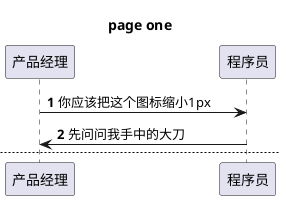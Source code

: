 @startuml
autonumber
  title page one
    "产品经理" -> "程序员" : 你应该把这个图标缩小1px
    "程序员" -> "产品经理" : 先问问我手中的大刀

  newpage page two
    autonumber 20
    "产品经理" -> "程序员" : 下班回家吧
    "产品经理" <- "程序员" : 我是有梦想的人

    autonumber 38 10 "<font color=red>Message 0  "
    "产品经理" -> "程序员" : 说笑呢
    "产品经理" <- "程序员" : 我是认真的

  newpage  title for the\nlast page
    autonumber "<b>[100]"
    "程序员" <- "产品经理" : 要不再改下UI
    "程序员" -> "产品经理" : 一起回

    autonumber 18 "<b>(<u>##</u>)"
    "程序员" <- "产品经理" : 你留下来加会班
    "程序员" -> "产品经理" : 好的，那就不请你吃火锅了
@enduml